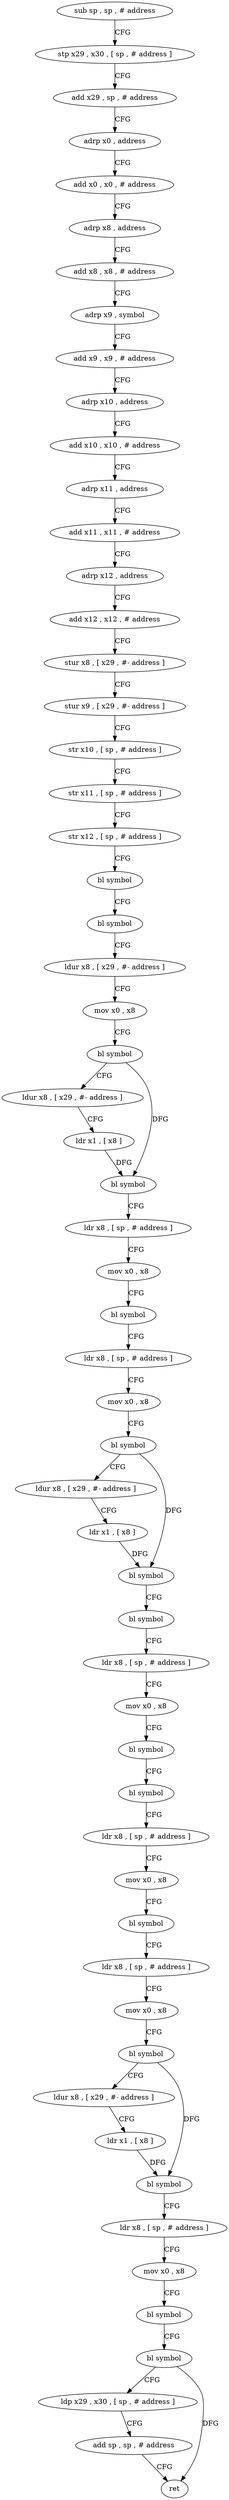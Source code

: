 digraph "func" {
"4216776" [label = "sub sp , sp , # address" ]
"4216780" [label = "stp x29 , x30 , [ sp , # address ]" ]
"4216784" [label = "add x29 , sp , # address" ]
"4216788" [label = "adrp x0 , address" ]
"4216792" [label = "add x0 , x0 , # address" ]
"4216796" [label = "adrp x8 , address" ]
"4216800" [label = "add x8 , x8 , # address" ]
"4216804" [label = "adrp x9 , symbol" ]
"4216808" [label = "add x9 , x9 , # address" ]
"4216812" [label = "adrp x10 , address" ]
"4216816" [label = "add x10 , x10 , # address" ]
"4216820" [label = "adrp x11 , address" ]
"4216824" [label = "add x11 , x11 , # address" ]
"4216828" [label = "adrp x12 , address" ]
"4216832" [label = "add x12 , x12 , # address" ]
"4216836" [label = "stur x8 , [ x29 , #- address ]" ]
"4216840" [label = "stur x9 , [ x29 , #- address ]" ]
"4216844" [label = "str x10 , [ sp , # address ]" ]
"4216848" [label = "str x11 , [ sp , # address ]" ]
"4216852" [label = "str x12 , [ sp , # address ]" ]
"4216856" [label = "bl symbol" ]
"4216860" [label = "bl symbol" ]
"4216864" [label = "ldur x8 , [ x29 , #- address ]" ]
"4216868" [label = "mov x0 , x8" ]
"4216872" [label = "bl symbol" ]
"4216876" [label = "ldur x8 , [ x29 , #- address ]" ]
"4216880" [label = "ldr x1 , [ x8 ]" ]
"4216884" [label = "bl symbol" ]
"4216888" [label = "ldr x8 , [ sp , # address ]" ]
"4216892" [label = "mov x0 , x8" ]
"4216896" [label = "bl symbol" ]
"4216900" [label = "ldr x8 , [ sp , # address ]" ]
"4216904" [label = "mov x0 , x8" ]
"4216908" [label = "bl symbol" ]
"4216912" [label = "ldur x8 , [ x29 , #- address ]" ]
"4216916" [label = "ldr x1 , [ x8 ]" ]
"4216920" [label = "bl symbol" ]
"4216924" [label = "bl symbol" ]
"4216928" [label = "ldr x8 , [ sp , # address ]" ]
"4216932" [label = "mov x0 , x8" ]
"4216936" [label = "bl symbol" ]
"4216940" [label = "bl symbol" ]
"4216944" [label = "ldr x8 , [ sp , # address ]" ]
"4216948" [label = "mov x0 , x8" ]
"4216952" [label = "bl symbol" ]
"4216956" [label = "ldr x8 , [ sp , # address ]" ]
"4216960" [label = "mov x0 , x8" ]
"4216964" [label = "bl symbol" ]
"4216968" [label = "ldur x8 , [ x29 , #- address ]" ]
"4216972" [label = "ldr x1 , [ x8 ]" ]
"4216976" [label = "bl symbol" ]
"4216980" [label = "ldr x8 , [ sp , # address ]" ]
"4216984" [label = "mov x0 , x8" ]
"4216988" [label = "bl symbol" ]
"4216992" [label = "bl symbol" ]
"4216996" [label = "ldp x29 , x30 , [ sp , # address ]" ]
"4217000" [label = "add sp , sp , # address" ]
"4217004" [label = "ret" ]
"4216776" -> "4216780" [ label = "CFG" ]
"4216780" -> "4216784" [ label = "CFG" ]
"4216784" -> "4216788" [ label = "CFG" ]
"4216788" -> "4216792" [ label = "CFG" ]
"4216792" -> "4216796" [ label = "CFG" ]
"4216796" -> "4216800" [ label = "CFG" ]
"4216800" -> "4216804" [ label = "CFG" ]
"4216804" -> "4216808" [ label = "CFG" ]
"4216808" -> "4216812" [ label = "CFG" ]
"4216812" -> "4216816" [ label = "CFG" ]
"4216816" -> "4216820" [ label = "CFG" ]
"4216820" -> "4216824" [ label = "CFG" ]
"4216824" -> "4216828" [ label = "CFG" ]
"4216828" -> "4216832" [ label = "CFG" ]
"4216832" -> "4216836" [ label = "CFG" ]
"4216836" -> "4216840" [ label = "CFG" ]
"4216840" -> "4216844" [ label = "CFG" ]
"4216844" -> "4216848" [ label = "CFG" ]
"4216848" -> "4216852" [ label = "CFG" ]
"4216852" -> "4216856" [ label = "CFG" ]
"4216856" -> "4216860" [ label = "CFG" ]
"4216860" -> "4216864" [ label = "CFG" ]
"4216864" -> "4216868" [ label = "CFG" ]
"4216868" -> "4216872" [ label = "CFG" ]
"4216872" -> "4216876" [ label = "CFG" ]
"4216872" -> "4216884" [ label = "DFG" ]
"4216876" -> "4216880" [ label = "CFG" ]
"4216880" -> "4216884" [ label = "DFG" ]
"4216884" -> "4216888" [ label = "CFG" ]
"4216888" -> "4216892" [ label = "CFG" ]
"4216892" -> "4216896" [ label = "CFG" ]
"4216896" -> "4216900" [ label = "CFG" ]
"4216900" -> "4216904" [ label = "CFG" ]
"4216904" -> "4216908" [ label = "CFG" ]
"4216908" -> "4216912" [ label = "CFG" ]
"4216908" -> "4216920" [ label = "DFG" ]
"4216912" -> "4216916" [ label = "CFG" ]
"4216916" -> "4216920" [ label = "DFG" ]
"4216920" -> "4216924" [ label = "CFG" ]
"4216924" -> "4216928" [ label = "CFG" ]
"4216928" -> "4216932" [ label = "CFG" ]
"4216932" -> "4216936" [ label = "CFG" ]
"4216936" -> "4216940" [ label = "CFG" ]
"4216940" -> "4216944" [ label = "CFG" ]
"4216944" -> "4216948" [ label = "CFG" ]
"4216948" -> "4216952" [ label = "CFG" ]
"4216952" -> "4216956" [ label = "CFG" ]
"4216956" -> "4216960" [ label = "CFG" ]
"4216960" -> "4216964" [ label = "CFG" ]
"4216964" -> "4216968" [ label = "CFG" ]
"4216964" -> "4216976" [ label = "DFG" ]
"4216968" -> "4216972" [ label = "CFG" ]
"4216972" -> "4216976" [ label = "DFG" ]
"4216976" -> "4216980" [ label = "CFG" ]
"4216980" -> "4216984" [ label = "CFG" ]
"4216984" -> "4216988" [ label = "CFG" ]
"4216988" -> "4216992" [ label = "CFG" ]
"4216992" -> "4216996" [ label = "CFG" ]
"4216992" -> "4217004" [ label = "DFG" ]
"4216996" -> "4217000" [ label = "CFG" ]
"4217000" -> "4217004" [ label = "CFG" ]
}
